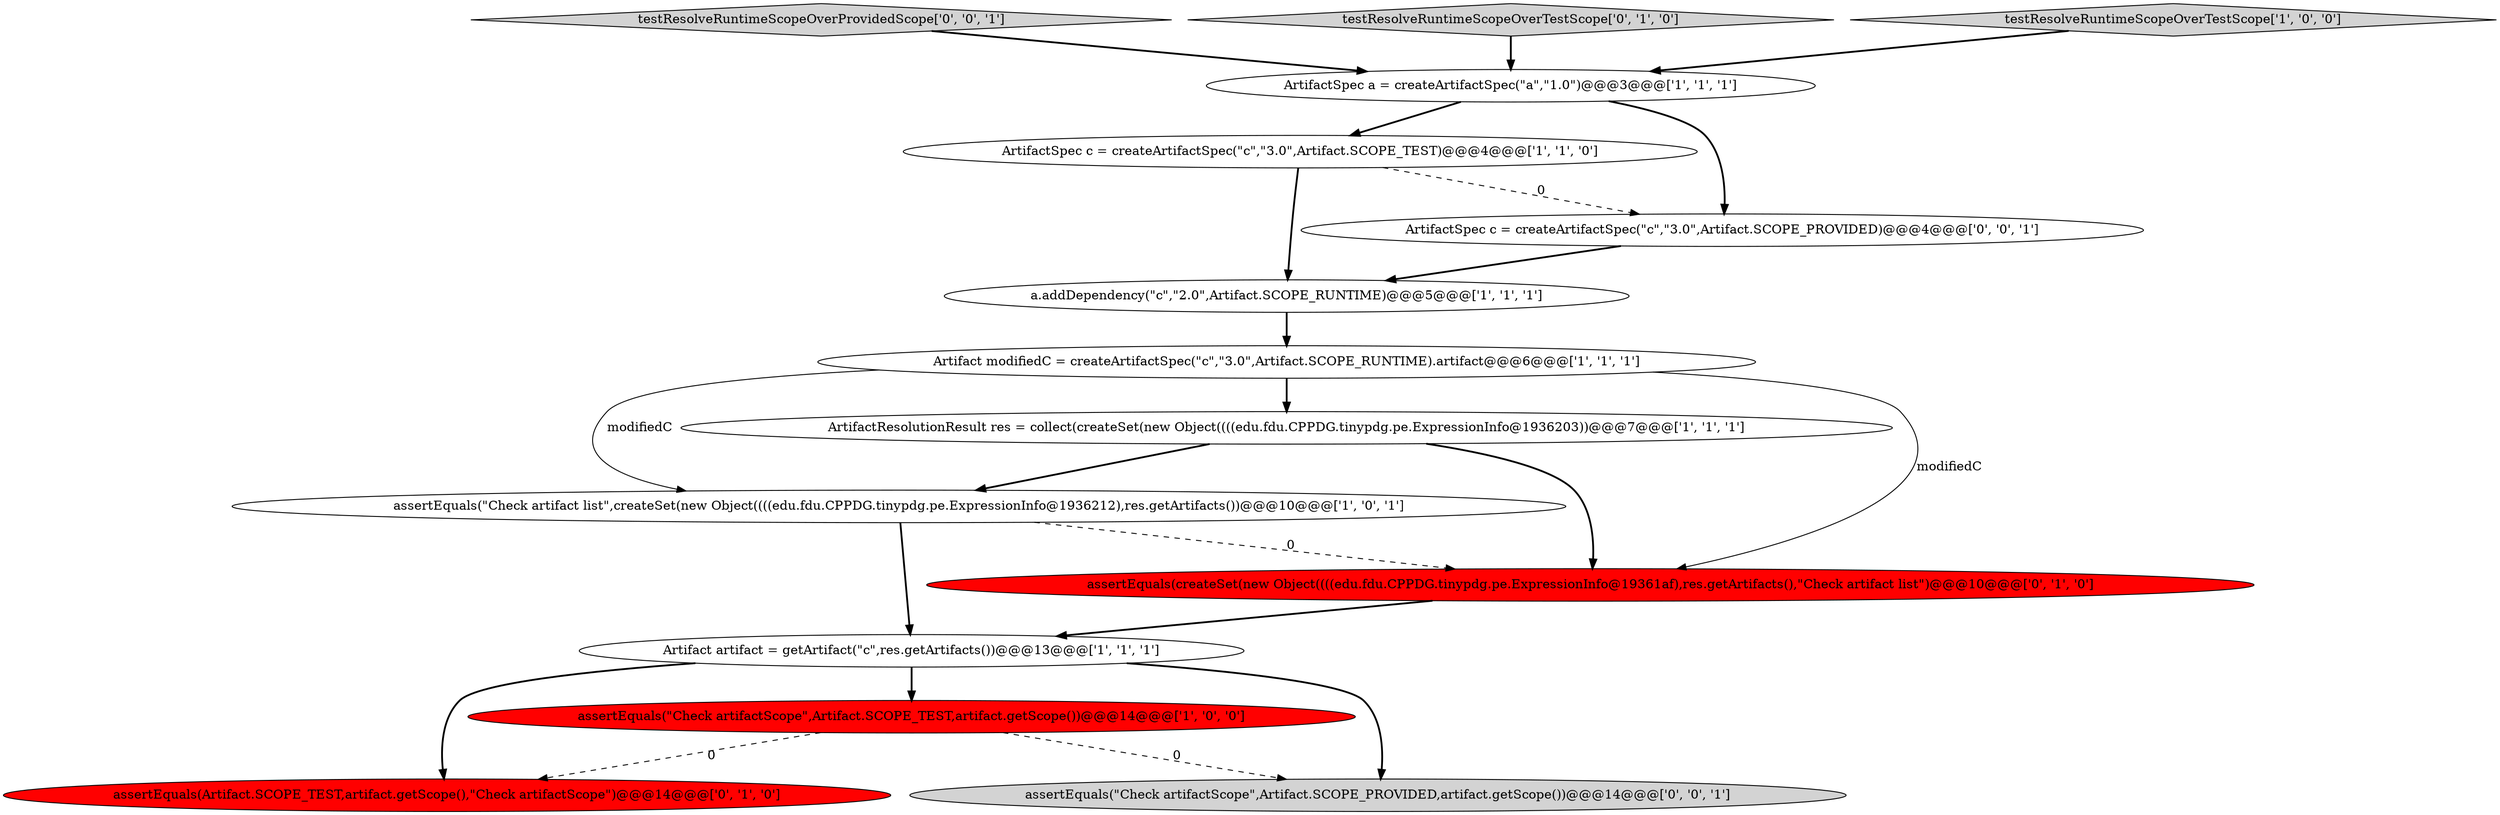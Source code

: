 digraph {
9 [style = filled, label = "assertEquals(createSet(new Object((((edu.fdu.CPPDG.tinypdg.pe.ExpressionInfo@19361af),res.getArtifacts(),\"Check artifact list\")@@@10@@@['0', '1', '0']", fillcolor = red, shape = ellipse image = "AAA1AAABBB2BBB"];
1 [style = filled, label = "assertEquals(\"Check artifactScope\",Artifact.SCOPE_TEST,artifact.getScope())@@@14@@@['1', '0', '0']", fillcolor = red, shape = ellipse image = "AAA1AAABBB1BBB"];
11 [style = filled, label = "assertEquals(Artifact.SCOPE_TEST,artifact.getScope(),\"Check artifactScope\")@@@14@@@['0', '1', '0']", fillcolor = red, shape = ellipse image = "AAA1AAABBB2BBB"];
0 [style = filled, label = "a.addDependency(\"c\",\"2.0\",Artifact.SCOPE_RUNTIME)@@@5@@@['1', '1', '1']", fillcolor = white, shape = ellipse image = "AAA0AAABBB1BBB"];
3 [style = filled, label = "Artifact artifact = getArtifact(\"c\",res.getArtifacts())@@@13@@@['1', '1', '1']", fillcolor = white, shape = ellipse image = "AAA0AAABBB1BBB"];
12 [style = filled, label = "testResolveRuntimeScopeOverProvidedScope['0', '0', '1']", fillcolor = lightgray, shape = diamond image = "AAA0AAABBB3BBB"];
14 [style = filled, label = "assertEquals(\"Check artifactScope\",Artifact.SCOPE_PROVIDED,artifact.getScope())@@@14@@@['0', '0', '1']", fillcolor = lightgray, shape = ellipse image = "AAA0AAABBB3BBB"];
5 [style = filled, label = "assertEquals(\"Check artifact list\",createSet(new Object((((edu.fdu.CPPDG.tinypdg.pe.ExpressionInfo@1936212),res.getArtifacts())@@@10@@@['1', '0', '1']", fillcolor = white, shape = ellipse image = "AAA0AAABBB1BBB"];
4 [style = filled, label = "ArtifactSpec c = createArtifactSpec(\"c\",\"3.0\",Artifact.SCOPE_TEST)@@@4@@@['1', '1', '0']", fillcolor = white, shape = ellipse image = "AAA0AAABBB1BBB"];
7 [style = filled, label = "ArtifactResolutionResult res = collect(createSet(new Object((((edu.fdu.CPPDG.tinypdg.pe.ExpressionInfo@1936203))@@@7@@@['1', '1', '1']", fillcolor = white, shape = ellipse image = "AAA0AAABBB1BBB"];
10 [style = filled, label = "testResolveRuntimeScopeOverTestScope['0', '1', '0']", fillcolor = lightgray, shape = diamond image = "AAA0AAABBB2BBB"];
6 [style = filled, label = "Artifact modifiedC = createArtifactSpec(\"c\",\"3.0\",Artifact.SCOPE_RUNTIME).artifact@@@6@@@['1', '1', '1']", fillcolor = white, shape = ellipse image = "AAA0AAABBB1BBB"];
13 [style = filled, label = "ArtifactSpec c = createArtifactSpec(\"c\",\"3.0\",Artifact.SCOPE_PROVIDED)@@@4@@@['0', '0', '1']", fillcolor = white, shape = ellipse image = "AAA0AAABBB3BBB"];
2 [style = filled, label = "testResolveRuntimeScopeOverTestScope['1', '0', '0']", fillcolor = lightgray, shape = diamond image = "AAA0AAABBB1BBB"];
8 [style = filled, label = "ArtifactSpec a = createArtifactSpec(\"a\",\"1.0\")@@@3@@@['1', '1', '1']", fillcolor = white, shape = ellipse image = "AAA0AAABBB1BBB"];
5->3 [style = bold, label=""];
6->5 [style = solid, label="modifiedC"];
3->1 [style = bold, label=""];
1->14 [style = dashed, label="0"];
0->6 [style = bold, label=""];
3->14 [style = bold, label=""];
3->11 [style = bold, label=""];
5->9 [style = dashed, label="0"];
4->0 [style = bold, label=""];
7->9 [style = bold, label=""];
7->5 [style = bold, label=""];
10->8 [style = bold, label=""];
12->8 [style = bold, label=""];
1->11 [style = dashed, label="0"];
6->9 [style = solid, label="modifiedC"];
9->3 [style = bold, label=""];
8->4 [style = bold, label=""];
6->7 [style = bold, label=""];
4->13 [style = dashed, label="0"];
8->13 [style = bold, label=""];
2->8 [style = bold, label=""];
13->0 [style = bold, label=""];
}

